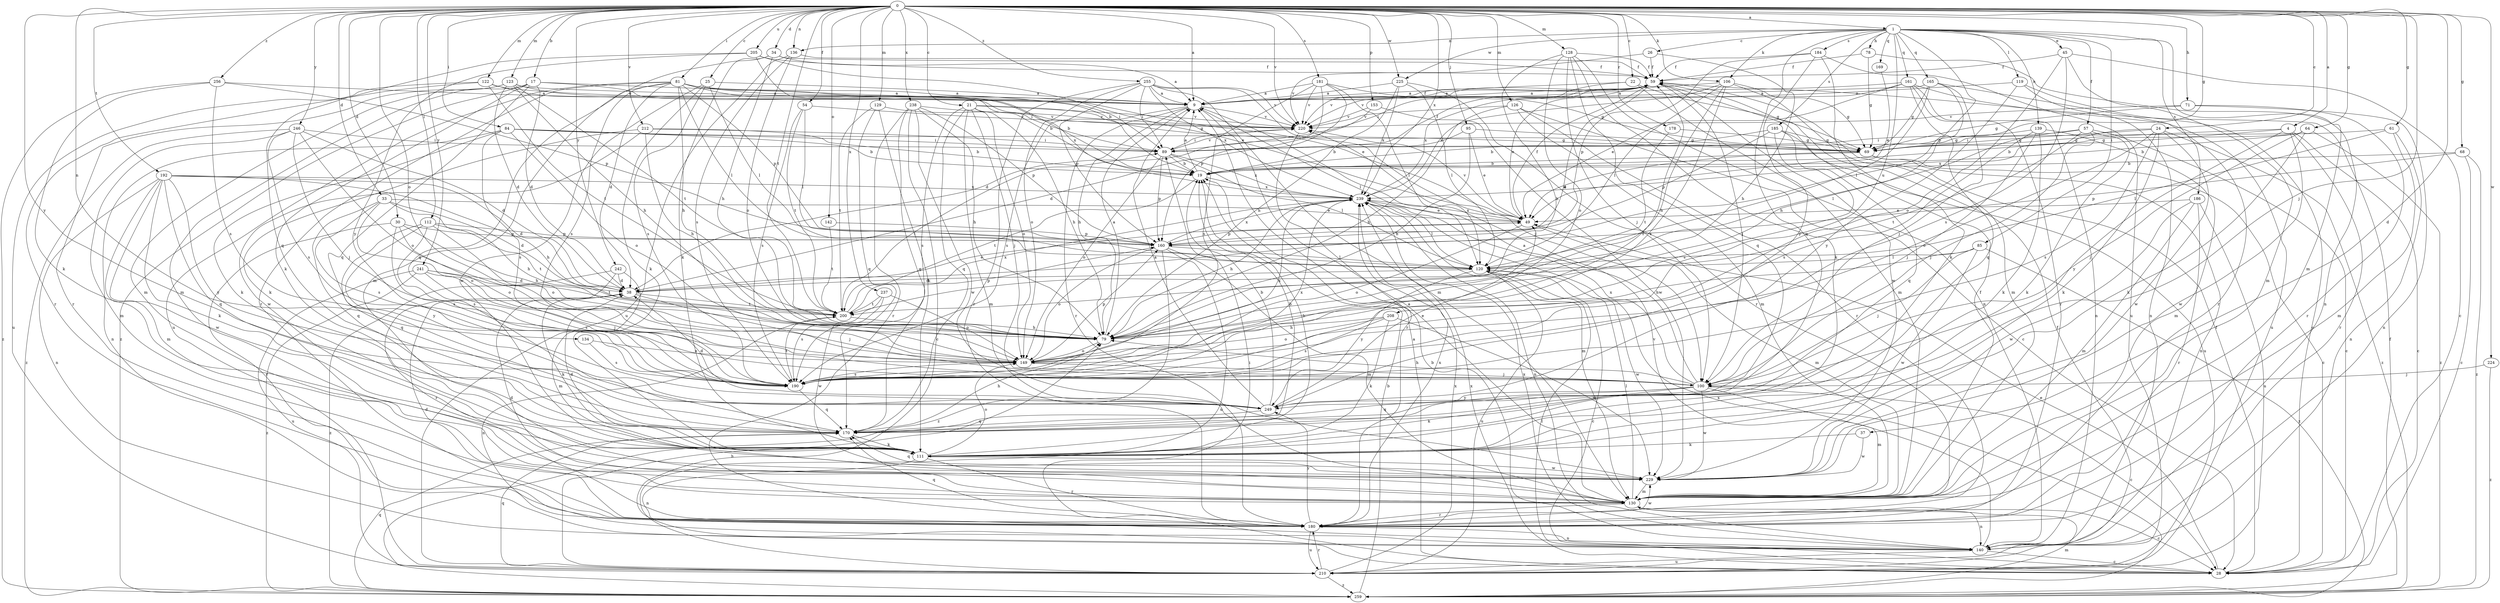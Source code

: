 strict digraph  {
0;
1;
4;
9;
17;
19;
21;
22;
24;
25;
26;
28;
30;
33;
34;
37;
38;
45;
49;
54;
57;
59;
61;
64;
68;
69;
71;
78;
79;
81;
84;
85;
89;
95;
100;
106;
111;
112;
119;
120;
122;
123;
126;
128;
129;
130;
134;
136;
139;
140;
142;
149;
153;
160;
161;
165;
169;
170;
178;
180;
181;
184;
185;
186;
190;
192;
200;
205;
208;
210;
212;
220;
224;
225;
229;
237;
238;
239;
241;
242;
246;
249;
255;
256;
259;
0 -> 1  [label=a];
0 -> 4  [label=a];
0 -> 9  [label=a];
0 -> 17  [label=b];
0 -> 21  [label=c];
0 -> 22  [label=c];
0 -> 24  [label=c];
0 -> 25  [label=c];
0 -> 30  [label=d];
0 -> 33  [label=d];
0 -> 34  [label=d];
0 -> 37  [label=d];
0 -> 54  [label=f];
0 -> 61  [label=g];
0 -> 64  [label=g];
0 -> 68  [label=g];
0 -> 69  [label=g];
0 -> 71  [label=h];
0 -> 81  [label=i];
0 -> 84  [label=i];
0 -> 95  [label=j];
0 -> 100  [label=j];
0 -> 106  [label=k];
0 -> 112  [label=l];
0 -> 122  [label=m];
0 -> 123  [label=m];
0 -> 126  [label=m];
0 -> 128  [label=m];
0 -> 129  [label=m];
0 -> 134  [label=n];
0 -> 136  [label=n];
0 -> 142  [label=o];
0 -> 149  [label=o];
0 -> 153  [label=p];
0 -> 178  [label=r];
0 -> 181  [label=s];
0 -> 192  [label=t];
0 -> 200  [label=t];
0 -> 205  [label=u];
0 -> 212  [label=v];
0 -> 220  [label=v];
0 -> 224  [label=w];
0 -> 225  [label=w];
0 -> 237  [label=x];
0 -> 238  [label=x];
0 -> 239  [label=x];
0 -> 241  [label=y];
0 -> 242  [label=y];
0 -> 246  [label=y];
0 -> 249  [label=y];
0 -> 255  [label=z];
0 -> 256  [label=z];
1 -> 26  [label=c];
1 -> 45  [label=e];
1 -> 57  [label=f];
1 -> 78  [label=h];
1 -> 85  [label=i];
1 -> 106  [label=k];
1 -> 119  [label=l];
1 -> 130  [label=m];
1 -> 136  [label=n];
1 -> 139  [label=n];
1 -> 160  [label=p];
1 -> 161  [label=q];
1 -> 165  [label=q];
1 -> 169  [label=q];
1 -> 170  [label=q];
1 -> 184  [label=s];
1 -> 185  [label=s];
1 -> 186  [label=s];
1 -> 208  [label=u];
1 -> 225  [label=w];
4 -> 28  [label=c];
4 -> 69  [label=g];
4 -> 180  [label=r];
4 -> 229  [label=w];
4 -> 239  [label=x];
4 -> 249  [label=y];
9 -> 59  [label=f];
9 -> 79  [label=h];
9 -> 120  [label=l];
9 -> 180  [label=r];
9 -> 190  [label=s];
9 -> 220  [label=v];
17 -> 9  [label=a];
17 -> 19  [label=b];
17 -> 38  [label=d];
17 -> 111  [label=k];
17 -> 130  [label=m];
17 -> 170  [label=q];
17 -> 259  [label=z];
19 -> 9  [label=a];
19 -> 200  [label=t];
19 -> 239  [label=x];
21 -> 69  [label=g];
21 -> 79  [label=h];
21 -> 100  [label=j];
21 -> 130  [label=m];
21 -> 149  [label=o];
21 -> 170  [label=q];
21 -> 190  [label=s];
21 -> 220  [label=v];
22 -> 9  [label=a];
22 -> 69  [label=g];
22 -> 89  [label=i];
22 -> 130  [label=m];
24 -> 19  [label=b];
24 -> 69  [label=g];
24 -> 111  [label=k];
24 -> 149  [label=o];
24 -> 190  [label=s];
24 -> 229  [label=w];
24 -> 259  [label=z];
25 -> 9  [label=a];
25 -> 111  [label=k];
25 -> 120  [label=l];
25 -> 190  [label=s];
25 -> 229  [label=w];
26 -> 59  [label=f];
26 -> 79  [label=h];
26 -> 220  [label=v];
28 -> 9  [label=a];
28 -> 49  [label=e];
28 -> 59  [label=f];
28 -> 89  [label=i];
28 -> 120  [label=l];
28 -> 239  [label=x];
30 -> 79  [label=h];
30 -> 149  [label=o];
30 -> 160  [label=p];
30 -> 180  [label=r];
30 -> 190  [label=s];
33 -> 38  [label=d];
33 -> 49  [label=e];
33 -> 79  [label=h];
33 -> 149  [label=o];
33 -> 170  [label=q];
33 -> 190  [label=s];
34 -> 9  [label=a];
34 -> 59  [label=f];
34 -> 79  [label=h];
34 -> 111  [label=k];
34 -> 130  [label=m];
37 -> 111  [label=k];
37 -> 229  [label=w];
38 -> 49  [label=e];
38 -> 100  [label=j];
38 -> 111  [label=k];
38 -> 200  [label=t];
45 -> 28  [label=c];
45 -> 59  [label=f];
45 -> 130  [label=m];
45 -> 149  [label=o];
45 -> 190  [label=s];
49 -> 59  [label=f];
49 -> 130  [label=m];
49 -> 149  [label=o];
49 -> 160  [label=p];
49 -> 220  [label=v];
49 -> 239  [label=x];
54 -> 120  [label=l];
54 -> 190  [label=s];
54 -> 200  [label=t];
54 -> 220  [label=v];
57 -> 28  [label=c];
57 -> 89  [label=i];
57 -> 100  [label=j];
57 -> 111  [label=k];
57 -> 120  [label=l];
57 -> 200  [label=t];
59 -> 9  [label=a];
59 -> 38  [label=d];
59 -> 49  [label=e];
59 -> 100  [label=j];
59 -> 220  [label=v];
59 -> 229  [label=w];
59 -> 239  [label=x];
61 -> 89  [label=i];
61 -> 120  [label=l];
61 -> 130  [label=m];
61 -> 140  [label=n];
64 -> 19  [label=b];
64 -> 69  [label=g];
64 -> 100  [label=j];
64 -> 111  [label=k];
64 -> 259  [label=z];
68 -> 19  [label=b];
68 -> 28  [label=c];
68 -> 160  [label=p];
68 -> 259  [label=z];
69 -> 19  [label=b];
69 -> 28  [label=c];
69 -> 49  [label=e];
69 -> 140  [label=n];
71 -> 69  [label=g];
71 -> 140  [label=n];
71 -> 180  [label=r];
71 -> 220  [label=v];
78 -> 59  [label=f];
78 -> 69  [label=g];
78 -> 140  [label=n];
79 -> 9  [label=a];
79 -> 149  [label=o];
81 -> 9  [label=a];
81 -> 38  [label=d];
81 -> 49  [label=e];
81 -> 79  [label=h];
81 -> 89  [label=i];
81 -> 120  [label=l];
81 -> 160  [label=p];
81 -> 170  [label=q];
81 -> 180  [label=r];
81 -> 190  [label=s];
81 -> 210  [label=u];
81 -> 239  [label=x];
84 -> 19  [label=b];
84 -> 69  [label=g];
84 -> 89  [label=i];
84 -> 111  [label=k];
84 -> 140  [label=n];
84 -> 149  [label=o];
84 -> 190  [label=s];
85 -> 79  [label=h];
85 -> 100  [label=j];
85 -> 120  [label=l];
85 -> 229  [label=w];
85 -> 259  [label=z];
89 -> 19  [label=b];
89 -> 59  [label=f];
89 -> 120  [label=l];
89 -> 149  [label=o];
89 -> 160  [label=p];
89 -> 220  [label=v];
89 -> 239  [label=x];
95 -> 19  [label=b];
95 -> 49  [label=e];
95 -> 69  [label=g];
95 -> 79  [label=h];
100 -> 9  [label=a];
100 -> 28  [label=c];
100 -> 79  [label=h];
100 -> 111  [label=k];
100 -> 130  [label=m];
100 -> 170  [label=q];
100 -> 229  [label=w];
100 -> 239  [label=x];
100 -> 249  [label=y];
106 -> 9  [label=a];
106 -> 69  [label=g];
106 -> 79  [label=h];
106 -> 120  [label=l];
106 -> 130  [label=m];
106 -> 190  [label=s];
106 -> 239  [label=x];
111 -> 19  [label=b];
111 -> 38  [label=d];
111 -> 140  [label=n];
111 -> 149  [label=o];
111 -> 180  [label=r];
111 -> 229  [label=w];
112 -> 149  [label=o];
112 -> 160  [label=p];
112 -> 170  [label=q];
112 -> 190  [label=s];
112 -> 200  [label=t];
112 -> 249  [label=y];
119 -> 9  [label=a];
119 -> 28  [label=c];
119 -> 140  [label=n];
119 -> 249  [label=y];
120 -> 28  [label=c];
120 -> 38  [label=d];
120 -> 210  [label=u];
120 -> 229  [label=w];
120 -> 249  [label=y];
122 -> 9  [label=a];
122 -> 89  [label=i];
122 -> 180  [label=r];
122 -> 200  [label=t];
122 -> 210  [label=u];
123 -> 9  [label=a];
123 -> 19  [label=b];
123 -> 38  [label=d];
123 -> 79  [label=h];
123 -> 130  [label=m];
123 -> 180  [label=r];
123 -> 200  [label=t];
126 -> 28  [label=c];
126 -> 79  [label=h];
126 -> 130  [label=m];
126 -> 180  [label=r];
126 -> 220  [label=v];
128 -> 59  [label=f];
128 -> 79  [label=h];
128 -> 100  [label=j];
128 -> 111  [label=k];
128 -> 140  [label=n];
128 -> 149  [label=o];
128 -> 170  [label=q];
129 -> 111  [label=k];
129 -> 170  [label=q];
129 -> 200  [label=t];
129 -> 220  [label=v];
130 -> 9  [label=a];
130 -> 28  [label=c];
130 -> 38  [label=d];
130 -> 59  [label=f];
130 -> 120  [label=l];
130 -> 140  [label=n];
130 -> 180  [label=r];
134 -> 149  [label=o];
134 -> 190  [label=s];
136 -> 59  [label=f];
136 -> 149  [label=o];
136 -> 190  [label=s];
136 -> 210  [label=u];
139 -> 69  [label=g];
139 -> 100  [label=j];
139 -> 111  [label=k];
139 -> 130  [label=m];
139 -> 190  [label=s];
140 -> 19  [label=b];
140 -> 28  [label=c];
140 -> 210  [label=u];
140 -> 220  [label=v];
140 -> 239  [label=x];
142 -> 160  [label=p];
142 -> 200  [label=t];
149 -> 100  [label=j];
149 -> 160  [label=p];
149 -> 190  [label=s];
149 -> 239  [label=x];
153 -> 38  [label=d];
153 -> 220  [label=v];
153 -> 229  [label=w];
160 -> 120  [label=l];
160 -> 130  [label=m];
160 -> 149  [label=o];
160 -> 210  [label=u];
160 -> 239  [label=x];
160 -> 259  [label=z];
161 -> 9  [label=a];
161 -> 49  [label=e];
161 -> 140  [label=n];
161 -> 170  [label=q];
161 -> 180  [label=r];
161 -> 210  [label=u];
161 -> 220  [label=v];
165 -> 9  [label=a];
165 -> 69  [label=g];
165 -> 79  [label=h];
165 -> 100  [label=j];
165 -> 120  [label=l];
165 -> 180  [label=r];
169 -> 49  [label=e];
170 -> 19  [label=b];
170 -> 79  [label=h];
170 -> 111  [label=k];
178 -> 69  [label=g];
178 -> 200  [label=t];
180 -> 38  [label=d];
180 -> 140  [label=n];
180 -> 170  [label=q];
180 -> 210  [label=u];
180 -> 229  [label=w];
180 -> 239  [label=x];
180 -> 249  [label=y];
181 -> 9  [label=a];
181 -> 38  [label=d];
181 -> 69  [label=g];
181 -> 120  [label=l];
181 -> 160  [label=p];
181 -> 190  [label=s];
181 -> 220  [label=v];
184 -> 59  [label=f];
184 -> 111  [label=k];
184 -> 160  [label=p];
184 -> 210  [label=u];
184 -> 249  [label=y];
185 -> 19  [label=b];
185 -> 69  [label=g];
185 -> 160  [label=p];
185 -> 170  [label=q];
185 -> 190  [label=s];
185 -> 210  [label=u];
186 -> 49  [label=e];
186 -> 130  [label=m];
186 -> 180  [label=r];
186 -> 210  [label=u];
186 -> 229  [label=w];
190 -> 59  [label=f];
190 -> 170  [label=q];
190 -> 200  [label=t];
190 -> 239  [label=x];
192 -> 38  [label=d];
192 -> 79  [label=h];
192 -> 111  [label=k];
192 -> 130  [label=m];
192 -> 140  [label=n];
192 -> 170  [label=q];
192 -> 229  [label=w];
192 -> 239  [label=x];
192 -> 249  [label=y];
200 -> 79  [label=h];
200 -> 89  [label=i];
200 -> 140  [label=n];
200 -> 160  [label=p];
200 -> 239  [label=x];
205 -> 19  [label=b];
205 -> 49  [label=e];
205 -> 59  [label=f];
205 -> 170  [label=q];
205 -> 249  [label=y];
208 -> 79  [label=h];
208 -> 111  [label=k];
208 -> 149  [label=o];
208 -> 190  [label=s];
208 -> 229  [label=w];
210 -> 59  [label=f];
210 -> 79  [label=h];
210 -> 170  [label=q];
210 -> 180  [label=r];
210 -> 239  [label=x];
210 -> 259  [label=z];
212 -> 19  [label=b];
212 -> 79  [label=h];
212 -> 89  [label=i];
212 -> 111  [label=k];
212 -> 229  [label=w];
220 -> 89  [label=i];
220 -> 180  [label=r];
224 -> 100  [label=j];
224 -> 259  [label=z];
225 -> 9  [label=a];
225 -> 79  [label=h];
225 -> 120  [label=l];
225 -> 180  [label=r];
225 -> 239  [label=x];
229 -> 130  [label=m];
229 -> 170  [label=q];
237 -> 149  [label=o];
237 -> 190  [label=s];
237 -> 200  [label=t];
237 -> 229  [label=w];
238 -> 28  [label=c];
238 -> 79  [label=h];
238 -> 160  [label=p];
238 -> 170  [label=q];
238 -> 180  [label=r];
238 -> 220  [label=v];
238 -> 229  [label=w];
239 -> 49  [label=e];
239 -> 79  [label=h];
239 -> 120  [label=l];
239 -> 130  [label=m];
239 -> 140  [label=n];
241 -> 38  [label=d];
241 -> 100  [label=j];
241 -> 190  [label=s];
241 -> 200  [label=t];
241 -> 210  [label=u];
241 -> 259  [label=z];
242 -> 38  [label=d];
242 -> 130  [label=m];
242 -> 180  [label=r];
242 -> 259  [label=z];
246 -> 38  [label=d];
246 -> 89  [label=i];
246 -> 100  [label=j];
246 -> 130  [label=m];
246 -> 149  [label=o];
246 -> 190  [label=s];
246 -> 259  [label=z];
249 -> 9  [label=a];
249 -> 19  [label=b];
249 -> 38  [label=d];
249 -> 49  [label=e];
249 -> 170  [label=q];
255 -> 9  [label=a];
255 -> 89  [label=i];
255 -> 100  [label=j];
255 -> 130  [label=m];
255 -> 149  [label=o];
255 -> 160  [label=p];
255 -> 180  [label=r];
255 -> 220  [label=v];
255 -> 239  [label=x];
256 -> 9  [label=a];
256 -> 111  [label=k];
256 -> 160  [label=p];
256 -> 190  [label=s];
256 -> 259  [label=z];
259 -> 19  [label=b];
259 -> 59  [label=f];
259 -> 130  [label=m];
259 -> 170  [label=q];
259 -> 239  [label=x];
}

